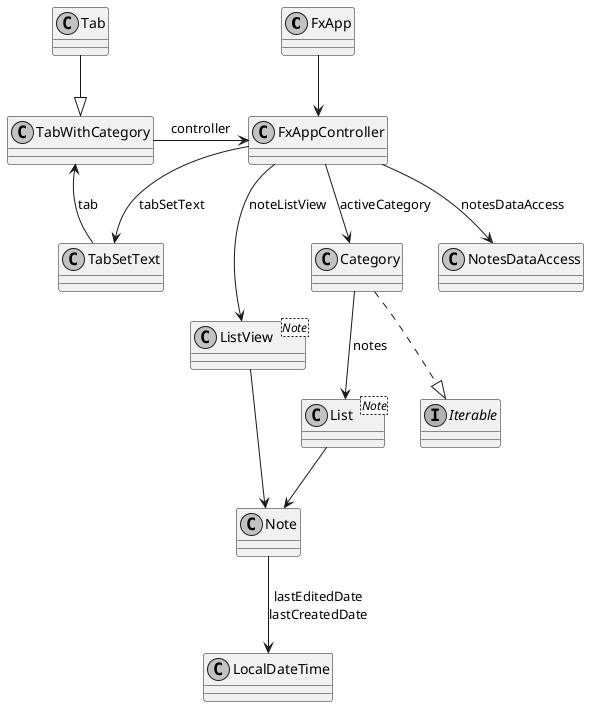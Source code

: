 @startuml

skinparam monochrome true

class FxApp
class FxAppController
class NotesDataAccess
class "ListView<Note>" as ListView
class Category
class TabSetText
class TabWithCategory
class "List<Note>" as notes
interface Iterable
class LocalDateTime
class Note
class Tab

FxApp --> FxAppController

FxAppController --> ListView: noteListView
FxAppController --> NotesDataAccess: notesDataAccess
FxAppController --> Category: activeCategory
FxAppController --> TabSetText: tabSetText

Tab --|> TabWithCategory

TabWithCategory -> FxAppController: controller

TabSetText --> TabWithCategory: tab

Category --> notes: notes
Category ..|> Iterable

ListView --> Note
notes --> Note

Note --> LocalDateTime: lastEditedDate\nlastCreatedDate

@enduml
